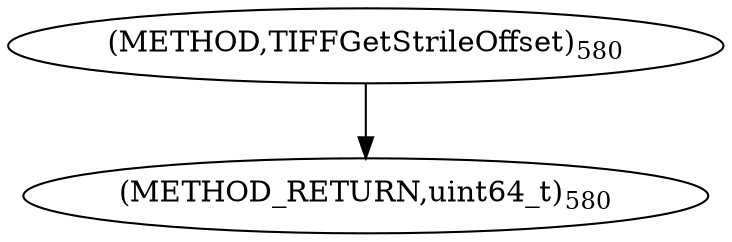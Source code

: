 digraph "TIFFGetStrileOffset" {  
"9264" [label = <(METHOD,TIFFGetStrileOffset)<SUB>580</SUB>> ]
"9267" [label = <(METHOD_RETURN,uint64_t)<SUB>580</SUB>> ]
  "9264" -> "9267" 
}
